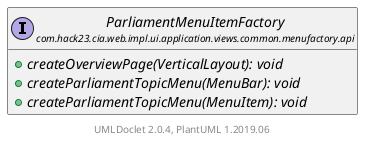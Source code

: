 @startuml
    set namespaceSeparator none
    hide empty fields
    hide empty methods

    interface "<size:14>ParliamentMenuItemFactory\n<size:10>com.hack23.cia.web.impl.ui.application.views.common.menufactory.api" as com.hack23.cia.web.impl.ui.application.views.common.menufactory.api.ParliamentMenuItemFactory [[ParliamentMenuItemFactory.html]] {
        {abstract} +createOverviewPage(VerticalLayout): void
        {abstract} +createParliamentTopicMenu(MenuBar): void
        {abstract} +createParliamentTopicMenu(MenuItem): void
    }

    center footer UMLDoclet 2.0.4, PlantUML 1.2019.06
@enduml
